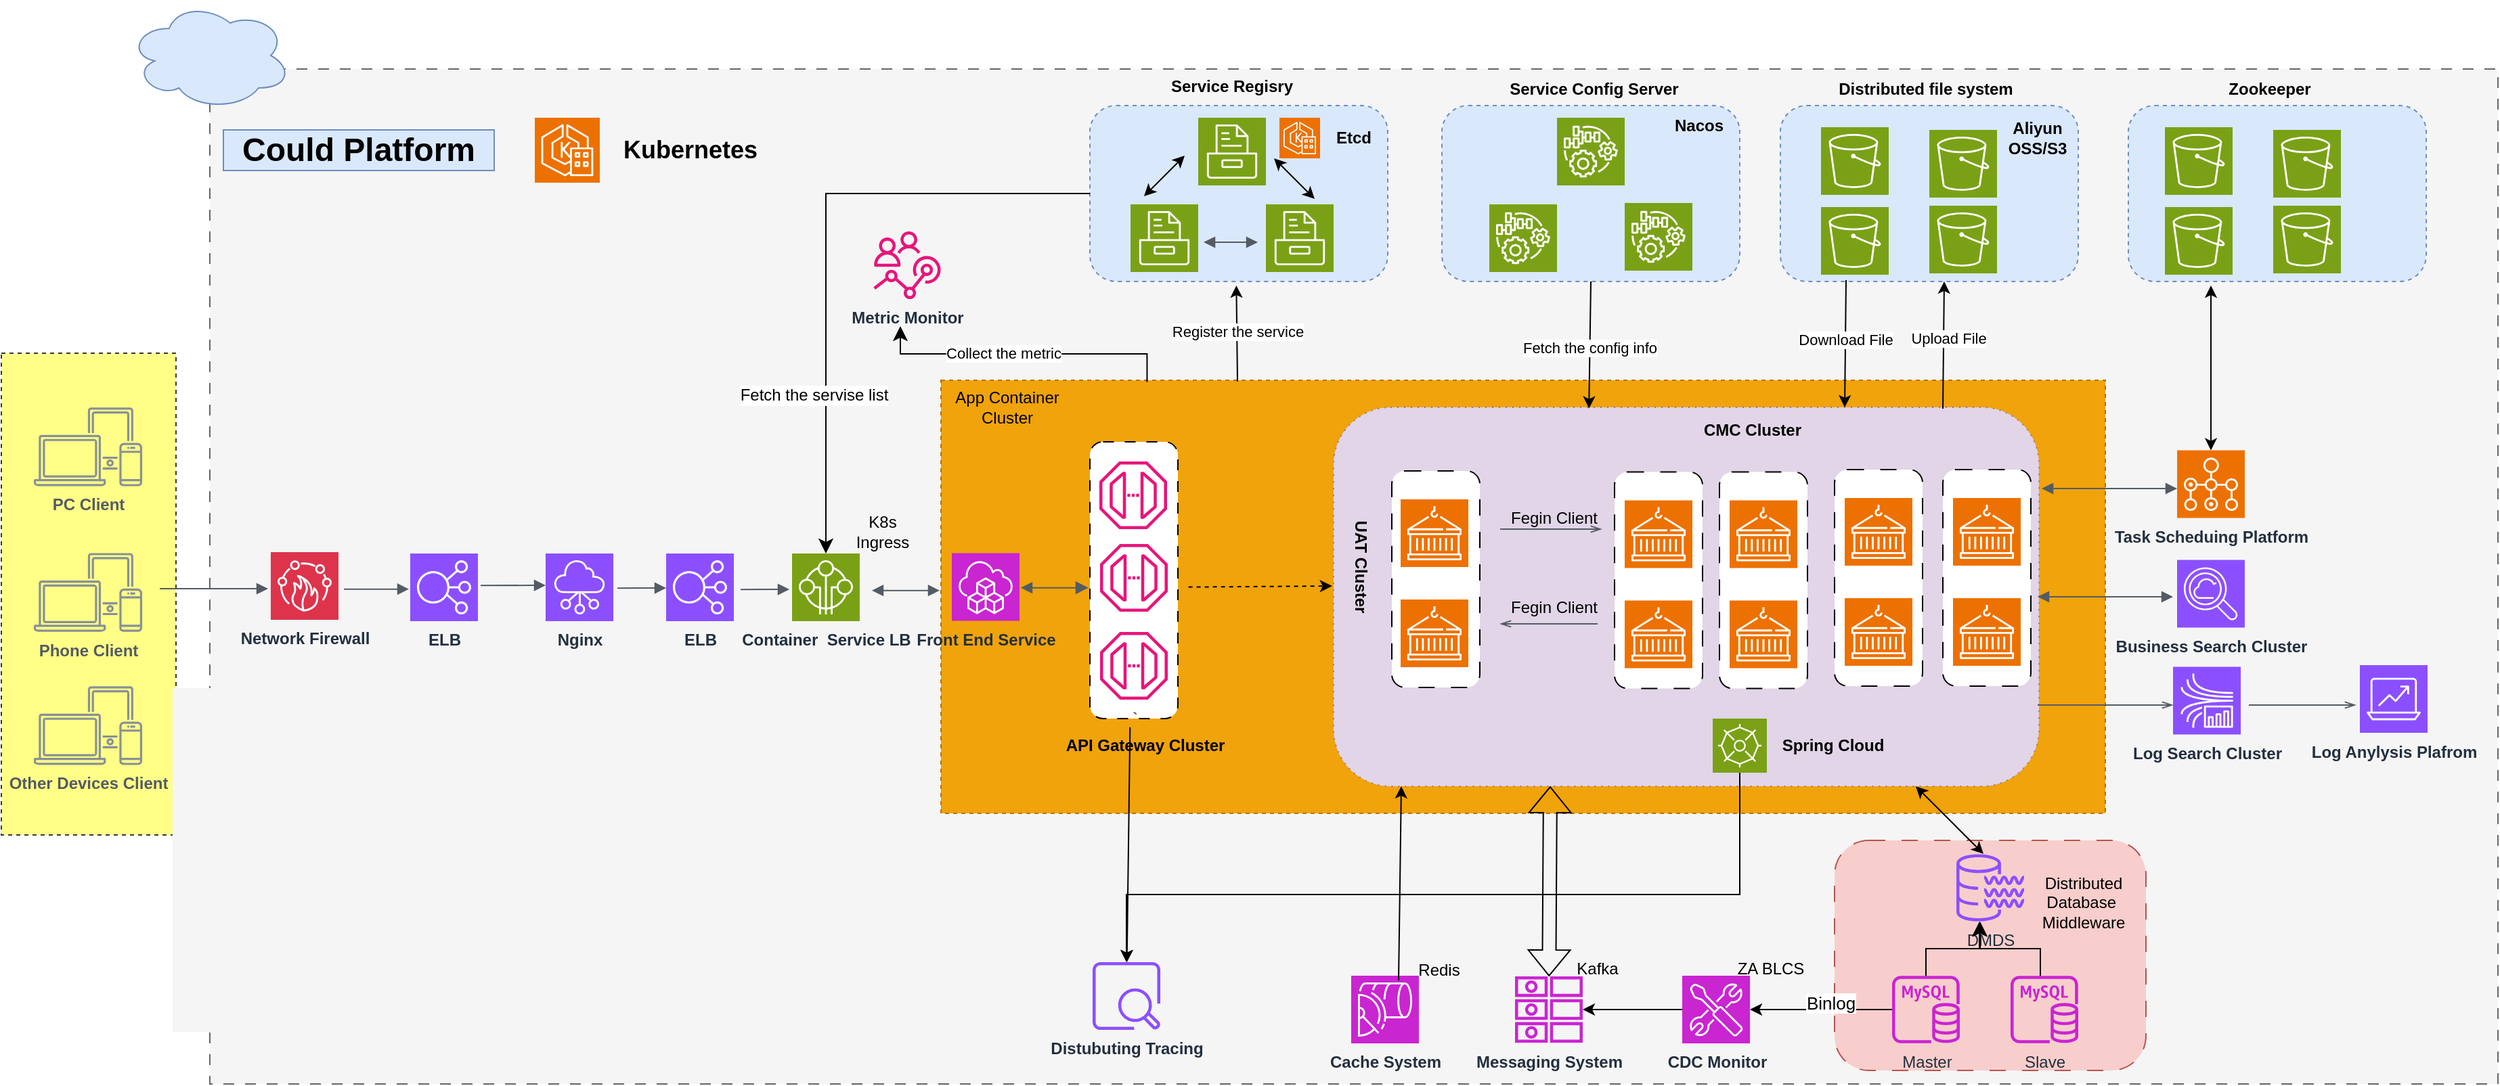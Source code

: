 <mxfile version="24.0.1" type="device">
  <diagram id="Ht1M8jgEwFfnCIfOTk4-" name="Page-1">
    <mxGraphModel dx="1912" dy="1011" grid="0" gridSize="10" guides="1" tooltips="1" connect="1" arrows="1" fold="1" page="1" pageScale="1" pageWidth="1169" pageHeight="827" math="0" shadow="0">
      <root>
        <mxCell id="0" />
        <mxCell id="1" parent="0" />
        <mxCell id="VlhuwPT00PU0j__g9Q57-155" value="" style="rounded=0;whiteSpace=wrap;html=1;fillColor=#ffff88;strokeColor=#36393d;dashed=1;" parent="1" vertex="1">
          <mxGeometry x="36" y="270" width="129" height="356" as="geometry" />
        </mxCell>
        <mxCell id="VlhuwPT00PU0j__g9Q57-2" value="" style="rounded=0;whiteSpace=wrap;html=1;dashed=1;dashPattern=8 8;fillColor=#f5f5f5;fontColor=#333333;strokeColor=#666666;" parent="1" vertex="1">
          <mxGeometry x="190" y="60" width="1690" height="750" as="geometry" />
        </mxCell>
        <mxCell id="VlhuwPT00PU0j__g9Q57-3" value="" style="ellipse;shape=cloud;whiteSpace=wrap;html=1;fillColor=#dae8fc;strokeColor=#6c8ebf;" parent="1" vertex="1">
          <mxGeometry x="130" y="10" width="120" height="80" as="geometry" />
        </mxCell>
        <mxCell id="VlhuwPT00PU0j__g9Q57-4" value="&lt;font style=&quot;font-size: 24px;&quot;&gt;&lt;b&gt;Could Platform&lt;/b&gt;&lt;/font&gt;" style="text;html=1;align=center;verticalAlign=middle;whiteSpace=wrap;rounded=0;fillColor=#dae8fc;strokeColor=#6c8ebf;" parent="1" vertex="1">
          <mxGeometry x="200" y="105" width="200" height="30" as="geometry" />
        </mxCell>
        <mxCell id="VlhuwPT00PU0j__g9Q57-5" value="" style="sketch=0;points=[[0,0,0],[0.25,0,0],[0.5,0,0],[0.75,0,0],[1,0,0],[0,1,0],[0.25,1,0],[0.5,1,0],[0.75,1,0],[1,1,0],[0,0.25,0],[0,0.5,0],[0,0.75,0],[1,0.25,0],[1,0.5,0],[1,0.75,0]];outlineConnect=0;fontColor=#232F3E;fillColor=#ED7100;strokeColor=#ffffff;dashed=0;verticalLabelPosition=bottom;verticalAlign=top;align=center;html=1;fontSize=12;fontStyle=0;aspect=fixed;shape=mxgraph.aws4.resourceIcon;resIcon=mxgraph.aws4.eks_anywhere;" parent="1" vertex="1">
          <mxGeometry x="430" y="96" width="48" height="48" as="geometry" />
        </mxCell>
        <mxCell id="VlhuwPT00PU0j__g9Q57-6" value="&lt;b&gt;&lt;font style=&quot;font-size: 18px;&quot;&gt;Kubernetes&lt;/font&gt;&lt;/b&gt;" style="text;html=1;align=center;verticalAlign=middle;whiteSpace=wrap;rounded=0;" parent="1" vertex="1">
          <mxGeometry x="490" y="105" width="110" height="30" as="geometry" />
        </mxCell>
        <mxCell id="VlhuwPT00PU0j__g9Q57-7" value="&lt;b&gt;Phone Client&lt;/b&gt;" style="sketch=0;outlineConnect=0;gradientColor=none;fontColor=#545B64;strokeColor=none;fillColor=#879196;dashed=0;verticalLabelPosition=bottom;verticalAlign=top;align=center;html=1;fontSize=12;fontStyle=0;aspect=fixed;shape=mxgraph.aws4.illustration_devices;pointerEvents=1" parent="1" vertex="1">
          <mxGeometry x="60" y="417.6" width="80" height="58.4" as="geometry" />
        </mxCell>
        <mxCell id="VlhuwPT00PU0j__g9Q57-9" value="" style="edgeStyle=orthogonalEdgeStyle;html=1;endArrow=block;elbow=vertical;startArrow=none;endFill=1;strokeColor=#545B64;rounded=0;" parent="1" edge="1">
          <mxGeometry width="100" relative="1" as="geometry">
            <mxPoint x="153" y="444" as="sourcePoint" />
            <mxPoint x="233" y="444" as="targetPoint" />
            <Array as="points">
              <mxPoint x="173" y="444" />
              <mxPoint x="173" y="444" />
            </Array>
          </mxGeometry>
        </mxCell>
        <mxCell id="VlhuwPT00PU0j__g9Q57-10" value="&lt;b&gt;Network Firewall&lt;/b&gt;" style="sketch=0;points=[[0,0,0],[0.25,0,0],[0.5,0,0],[0.75,0,0],[1,0,0],[0,1,0],[0.25,1,0],[0.5,1,0],[0.75,1,0],[1,1,0],[0,0.25,0],[0,0.5,0],[0,0.75,0],[1,0.25,0],[1,0.5,0],[1,0.75,0]];outlineConnect=0;fontColor=#232F3E;fillColor=#DD344C;strokeColor=#ffffff;dashed=0;verticalLabelPosition=bottom;verticalAlign=top;align=center;html=1;fontSize=12;fontStyle=0;aspect=fixed;shape=mxgraph.aws4.resourceIcon;resIcon=mxgraph.aws4.firewall_manager;" parent="1" vertex="1">
          <mxGeometry x="235" y="417" width="50" height="50" as="geometry" />
        </mxCell>
        <mxCell id="VlhuwPT00PU0j__g9Q57-12" value="&lt;b&gt;Nginx&lt;/b&gt;" style="sketch=0;points=[[0,0,0],[0.25,0,0],[0.5,0,0],[0.75,0,0],[1,0,0],[0,1,0],[0.25,1,0],[0.5,1,0],[0.75,1,0],[1,1,0],[0,0.25,0],[0,0.5,0],[0,0.75,0],[1,0.25,0],[1,0.5,0],[1,0.75,0]];outlineConnect=0;fontColor=#232F3E;fillColor=#8C4FFF;strokeColor=#ffffff;dashed=0;verticalLabelPosition=bottom;verticalAlign=top;align=center;html=1;fontSize=12;fontStyle=0;aspect=fixed;shape=mxgraph.aws4.resourceIcon;resIcon=mxgraph.aws4.networking_and_content_delivery;" parent="1" vertex="1">
          <mxGeometry x="438" y="418" width="50" height="50" as="geometry" />
        </mxCell>
        <mxCell id="VlhuwPT00PU0j__g9Q57-15" value="&lt;b&gt;ELB&lt;/b&gt;" style="sketch=0;points=[[0,0,0],[0.25,0,0],[0.5,0,0],[0.75,0,0],[1,0,0],[0,1,0],[0.25,1,0],[0.5,1,0],[0.75,1,0],[1,1,0],[0,0.25,0],[0,0.5,0],[0,0.75,0],[1,0.25,0],[1,0.5,0],[1,0.75,0]];outlineConnect=0;fontColor=#232F3E;fillColor=#8C4FFF;strokeColor=#ffffff;dashed=0;verticalLabelPosition=bottom;verticalAlign=top;align=center;html=1;fontSize=12;fontStyle=0;aspect=fixed;shape=mxgraph.aws4.resourceIcon;resIcon=mxgraph.aws4.elastic_load_balancing;" parent="1" vertex="1">
          <mxGeometry x="338" y="418" width="50" height="50" as="geometry" />
        </mxCell>
        <mxCell id="VlhuwPT00PU0j__g9Q57-16" value="&lt;b&gt;ELB&lt;/b&gt;" style="sketch=0;points=[[0,0,0],[0.25,0,0],[0.5,0,0],[0.75,0,0],[1,0,0],[0,1,0],[0.25,1,0],[0.5,1,0],[0.75,1,0],[1,1,0],[0,0.25,0],[0,0.5,0],[0,0.75,0],[1,0.25,0],[1,0.5,0],[1,0.75,0]];outlineConnect=0;fontColor=#232F3E;fillColor=#8C4FFF;strokeColor=#ffffff;dashed=0;verticalLabelPosition=bottom;verticalAlign=top;align=center;html=1;fontSize=12;fontStyle=0;aspect=fixed;shape=mxgraph.aws4.resourceIcon;resIcon=mxgraph.aws4.elastic_load_balancing;" parent="1" vertex="1">
          <mxGeometry x="527" y="418" width="50" height="50" as="geometry" />
        </mxCell>
        <mxCell id="VlhuwPT00PU0j__g9Q57-17" value="&lt;b&gt;Container&amp;nbsp; Service LB&lt;/b&gt;" style="sketch=0;points=[[0,0,0],[0.25,0,0],[0.5,0,0],[0.75,0,0],[1,0,0],[0,1,0],[0.25,1,0],[0.5,1,0],[0.75,1,0],[1,1,0],[0,0.25,0],[0,0.5,0],[0,0.75,0],[1,0.25,0],[1,0.5,0],[1,0.75,0]];outlineConnect=0;fontColor=#232F3E;fillColor=#7AA116;strokeColor=#ffffff;dashed=0;verticalLabelPosition=bottom;verticalAlign=top;align=center;html=1;fontSize=12;fontStyle=0;aspect=fixed;shape=mxgraph.aws4.resourceIcon;resIcon=mxgraph.aws4.internet_of_things;" parent="1" vertex="1">
          <mxGeometry x="620" y="418" width="50" height="50" as="geometry" />
        </mxCell>
        <mxCell id="VlhuwPT00PU0j__g9Q57-18" value="" style="rounded=0;whiteSpace=wrap;html=1;dashed=1;fillColor=#f0a30a;fontColor=#000000;strokeColor=#BD7000;" parent="1" vertex="1">
          <mxGeometry x="730" y="290" width="860" height="320" as="geometry" />
        </mxCell>
        <mxCell id="VlhuwPT00PU0j__g9Q57-22" value="" style="rounded=1;whiteSpace=wrap;html=1;dashed=1;fillColor=#dae8fc;strokeColor=#6c8ebf;" parent="1" vertex="1">
          <mxGeometry x="840" y="87" width="220" height="130" as="geometry" />
        </mxCell>
        <mxCell id="VlhuwPT00PU0j__g9Q57-19" value="" style="sketch=0;points=[[0,0,0],[0.25,0,0],[0.5,0,0],[0.75,0,0],[1,0,0],[0,1,0],[0.25,1,0],[0.5,1,0],[0.75,1,0],[1,1,0],[0,0.25,0],[0,0.5,0],[0,0.75,0],[1,0.25,0],[1,0.5,0],[1,0.75,0]];outlineConnect=0;fontColor=#232F3E;fillColor=#7AA116;strokeColor=#ffffff;dashed=0;verticalLabelPosition=bottom;verticalAlign=top;align=center;html=1;fontSize=12;fontStyle=0;aspect=fixed;shape=mxgraph.aws4.resourceIcon;resIcon=mxgraph.aws4.storage;" parent="1" vertex="1">
          <mxGeometry x="920" y="96" width="50" height="50" as="geometry" />
        </mxCell>
        <mxCell id="VlhuwPT00PU0j__g9Q57-20" value="" style="sketch=0;points=[[0,0,0],[0.25,0,0],[0.5,0,0],[0.75,0,0],[1,0,0],[0,1,0],[0.25,1,0],[0.5,1,0],[0.75,1,0],[1,1,0],[0,0.25,0],[0,0.5,0],[0,0.75,0],[1,0.25,0],[1,0.5,0],[1,0.75,0]];outlineConnect=0;fontColor=#232F3E;fillColor=#7AA116;strokeColor=#ffffff;dashed=0;verticalLabelPosition=bottom;verticalAlign=top;align=center;html=1;fontSize=12;fontStyle=0;aspect=fixed;shape=mxgraph.aws4.resourceIcon;resIcon=mxgraph.aws4.storage;" parent="1" vertex="1">
          <mxGeometry x="870" y="160" width="50" height="50" as="geometry" />
        </mxCell>
        <mxCell id="VlhuwPT00PU0j__g9Q57-21" value="" style="sketch=0;points=[[0,0,0],[0.25,0,0],[0.5,0,0],[0.75,0,0],[1,0,0],[0,1,0],[0.25,1,0],[0.5,1,0],[0.75,1,0],[1,1,0],[0,0.25,0],[0,0.5,0],[0,0.75,0],[1,0.25,0],[1,0.5,0],[1,0.75,0]];outlineConnect=0;fontColor=#232F3E;fillColor=#7AA116;strokeColor=#ffffff;dashed=0;verticalLabelPosition=bottom;verticalAlign=top;align=center;html=1;fontSize=12;fontStyle=0;aspect=fixed;shape=mxgraph.aws4.resourceIcon;resIcon=mxgraph.aws4.storage;" parent="1" vertex="1">
          <mxGeometry x="970" y="160" width="50" height="50" as="geometry" />
        </mxCell>
        <mxCell id="VlhuwPT00PU0j__g9Q57-23" value="&lt;b&gt;Service Regisry&lt;/b&gt;" style="text;html=1;align=center;verticalAlign=middle;whiteSpace=wrap;rounded=0;" parent="1" vertex="1">
          <mxGeometry x="890" y="58" width="110" height="30" as="geometry" />
        </mxCell>
        <mxCell id="VlhuwPT00PU0j__g9Q57-25" value="" style="rounded=1;whiteSpace=wrap;html=1;dashed=1;fillColor=#dae8fc;strokeColor=#6c8ebf;" parent="1" vertex="1">
          <mxGeometry x="1100" y="87" width="220" height="130" as="geometry" />
        </mxCell>
        <mxCell id="VlhuwPT00PU0j__g9Q57-24" value="" style="sketch=0;points=[[0,0,0],[0.25,0,0],[0.5,0,0],[0.75,0,0],[1,0,0],[0,1,0],[0.25,1,0],[0.5,1,0],[0.75,1,0],[1,1,0],[0,0.25,0],[0,0.5,0],[0,0.75,0],[1,0.25,0],[1,0.5,0],[1,0.75,0]];outlineConnect=0;fontColor=#232F3E;fillColor=#7AA116;strokeColor=#ffffff;dashed=0;verticalLabelPosition=bottom;verticalAlign=top;align=center;html=1;fontSize=12;fontStyle=0;aspect=fixed;shape=mxgraph.aws4.resourceIcon;resIcon=mxgraph.aws4.iot_things_graph;" parent="1" vertex="1">
          <mxGeometry x="1185" y="96" width="50" height="50" as="geometry" />
        </mxCell>
        <mxCell id="VlhuwPT00PU0j__g9Q57-27" value="" style="sketch=0;points=[[0,0,0],[0.25,0,0],[0.5,0,0],[0.75,0,0],[1,0,0],[0,1,0],[0.25,1,0],[0.5,1,0],[0.75,1,0],[1,1,0],[0,0.25,0],[0,0.5,0],[0,0.75,0],[1,0.25,0],[1,0.5,0],[1,0.75,0]];outlineConnect=0;fontColor=#232F3E;fillColor=#7AA116;strokeColor=#ffffff;dashed=0;verticalLabelPosition=bottom;verticalAlign=top;align=center;html=1;fontSize=12;fontStyle=0;aspect=fixed;shape=mxgraph.aws4.resourceIcon;resIcon=mxgraph.aws4.iot_things_graph;" parent="1" vertex="1">
          <mxGeometry x="1135" y="160" width="50" height="50" as="geometry" />
        </mxCell>
        <mxCell id="VlhuwPT00PU0j__g9Q57-28" value="" style="sketch=0;points=[[0,0,0],[0.25,0,0],[0.5,0,0],[0.75,0,0],[1,0,0],[0,1,0],[0.25,1,0],[0.5,1,0],[0.75,1,0],[1,1,0],[0,0.25,0],[0,0.5,0],[0,0.75,0],[1,0.25,0],[1,0.5,0],[1,0.75,0]];outlineConnect=0;fontColor=#232F3E;fillColor=#7AA116;strokeColor=#ffffff;dashed=0;verticalLabelPosition=bottom;verticalAlign=top;align=center;html=1;fontSize=12;fontStyle=0;aspect=fixed;shape=mxgraph.aws4.resourceIcon;resIcon=mxgraph.aws4.iot_things_graph;" parent="1" vertex="1">
          <mxGeometry x="1235" y="159" width="50" height="50" as="geometry" />
        </mxCell>
        <mxCell id="VlhuwPT00PU0j__g9Q57-29" value="&lt;b&gt;Service Config Server&lt;/b&gt;" style="text;html=1;align=center;verticalAlign=middle;whiteSpace=wrap;rounded=0;" parent="1" vertex="1">
          <mxGeometry x="1125" y="60" width="175" height="30" as="geometry" />
        </mxCell>
        <mxCell id="VlhuwPT00PU0j__g9Q57-30" value="" style="rounded=1;whiteSpace=wrap;html=1;dashed=1;fillColor=#dae8fc;strokeColor=#6c8ebf;" parent="1" vertex="1">
          <mxGeometry x="1350" y="87" width="220" height="130" as="geometry" />
        </mxCell>
        <mxCell id="VlhuwPT00PU0j__g9Q57-31" value="&lt;b&gt;Distributed file system&lt;/b&gt;" style="text;html=1;align=center;verticalAlign=middle;whiteSpace=wrap;rounded=0;" parent="1" vertex="1">
          <mxGeometry x="1370" y="60" width="175" height="30" as="geometry" />
        </mxCell>
        <mxCell id="VlhuwPT00PU0j__g9Q57-32" value="&lt;b&gt;Etcd&lt;/b&gt;" style="text;html=1;align=center;verticalAlign=middle;whiteSpace=wrap;rounded=0;" parent="1" vertex="1">
          <mxGeometry x="1005" y="96" width="60" height="30" as="geometry" />
        </mxCell>
        <mxCell id="VlhuwPT00PU0j__g9Q57-33" value="" style="sketch=0;points=[[0,0,0],[0.25,0,0],[0.5,0,0],[0.75,0,0],[1,0,0],[0,1,0],[0.25,1,0],[0.5,1,0],[0.75,1,0],[1,1,0],[0,0.25,0],[0,0.5,0],[0,0.75,0],[1,0.25,0],[1,0.5,0],[1,0.75,0]];outlineConnect=0;fontColor=#232F3E;fillColor=#ED7100;strokeColor=#ffffff;dashed=0;verticalLabelPosition=bottom;verticalAlign=top;align=center;html=1;fontSize=12;fontStyle=0;aspect=fixed;shape=mxgraph.aws4.resourceIcon;resIcon=mxgraph.aws4.eks_anywhere;" parent="1" vertex="1">
          <mxGeometry x="980" y="96" width="30" height="30" as="geometry" />
        </mxCell>
        <mxCell id="VlhuwPT00PU0j__g9Q57-34" value="&lt;b&gt;Nacos&lt;/b&gt;" style="text;html=1;align=center;verticalAlign=middle;whiteSpace=wrap;rounded=0;" parent="1" vertex="1">
          <mxGeometry x="1260" y="87" width="60" height="30" as="geometry" />
        </mxCell>
        <mxCell id="VlhuwPT00PU0j__g9Q57-35" value="" style="sketch=0;points=[[0,0,0],[0.25,0,0],[0.5,0,0],[0.75,0,0],[1,0,0],[0,1,0],[0.25,1,0],[0.5,1,0],[0.75,1,0],[1,1,0],[0,0.25,0],[0,0.5,0],[0,0.75,0],[1,0.25,0],[1,0.5,0],[1,0.75,0]];outlineConnect=0;fontColor=#232F3E;fillColor=#7AA116;strokeColor=#ffffff;dashed=0;verticalLabelPosition=bottom;verticalAlign=top;align=center;html=1;fontSize=12;fontStyle=0;aspect=fixed;shape=mxgraph.aws4.resourceIcon;resIcon=mxgraph.aws4.s3;" parent="1" vertex="1">
          <mxGeometry x="1380" y="103" width="50" height="50" as="geometry" />
        </mxCell>
        <mxCell id="VlhuwPT00PU0j__g9Q57-36" value="" style="sketch=0;points=[[0,0,0],[0.25,0,0],[0.5,0,0],[0.75,0,0],[1,0,0],[0,1,0],[0.25,1,0],[0.5,1,0],[0.75,1,0],[1,1,0],[0,0.25,0],[0,0.5,0],[0,0.75,0],[1,0.25,0],[1,0.5,0],[1,0.75,0]];outlineConnect=0;fontColor=#232F3E;fillColor=#7AA116;strokeColor=#ffffff;dashed=0;verticalLabelPosition=bottom;verticalAlign=top;align=center;html=1;fontSize=12;fontStyle=0;aspect=fixed;shape=mxgraph.aws4.resourceIcon;resIcon=mxgraph.aws4.s3;" parent="1" vertex="1">
          <mxGeometry x="1460" y="105" width="50" height="50" as="geometry" />
        </mxCell>
        <mxCell id="VlhuwPT00PU0j__g9Q57-37" value="" style="sketch=0;points=[[0,0,0],[0.25,0,0],[0.5,0,0],[0.75,0,0],[1,0,0],[0,1,0],[0.25,1,0],[0.5,1,0],[0.75,1,0],[1,1,0],[0,0.25,0],[0,0.5,0],[0,0.75,0],[1,0.25,0],[1,0.5,0],[1,0.75,0]];outlineConnect=0;fontColor=#232F3E;fillColor=#7AA116;strokeColor=#ffffff;dashed=0;verticalLabelPosition=bottom;verticalAlign=top;align=center;html=1;fontSize=12;fontStyle=0;aspect=fixed;shape=mxgraph.aws4.resourceIcon;resIcon=mxgraph.aws4.s3;" parent="1" vertex="1">
          <mxGeometry x="1380" y="162" width="50" height="50" as="geometry" />
        </mxCell>
        <mxCell id="VlhuwPT00PU0j__g9Q57-38" value="" style="sketch=0;points=[[0,0,0],[0.25,0,0],[0.5,0,0],[0.75,0,0],[1,0,0],[0,1,0],[0.25,1,0],[0.5,1,0],[0.75,1,0],[1,1,0],[0,0.25,0],[0,0.5,0],[0,0.75,0],[1,0.25,0],[1,0.5,0],[1,0.75,0]];outlineConnect=0;fontColor=#232F3E;fillColor=#7AA116;strokeColor=#ffffff;dashed=0;verticalLabelPosition=bottom;verticalAlign=top;align=center;html=1;fontSize=12;fontStyle=0;aspect=fixed;shape=mxgraph.aws4.resourceIcon;resIcon=mxgraph.aws4.s3;" parent="1" vertex="1">
          <mxGeometry x="1460" y="161" width="50" height="50" as="geometry" />
        </mxCell>
        <mxCell id="VlhuwPT00PU0j__g9Q57-39" value="Aliyun OSS/S3" style="text;html=1;align=center;verticalAlign=middle;whiteSpace=wrap;rounded=0;fontStyle=1" parent="1" vertex="1">
          <mxGeometry x="1510" y="96" width="60" height="30" as="geometry" />
        </mxCell>
        <mxCell id="VlhuwPT00PU0j__g9Q57-40" value="&lt;b&gt;Metric Monitor&lt;/b&gt;" style="sketch=0;outlineConnect=0;fontColor=#232F3E;gradientColor=none;fillColor=#E7157B;strokeColor=none;dashed=0;verticalLabelPosition=bottom;verticalAlign=top;align=center;html=1;fontSize=12;fontStyle=0;aspect=fixed;pointerEvents=1;shape=mxgraph.aws4.cloudwatch_cross_account_observability;" parent="1" vertex="1">
          <mxGeometry x="680" y="180" width="50" height="50" as="geometry" />
        </mxCell>
        <mxCell id="VlhuwPT00PU0j__g9Q57-41" value="" style="endArrow=classic;startArrow=classic;html=1;rounded=0;" parent="1" edge="1">
          <mxGeometry width="50" height="50" relative="1" as="geometry">
            <mxPoint x="880" y="154" as="sourcePoint" />
            <mxPoint x="910" y="124" as="targetPoint" />
          </mxGeometry>
        </mxCell>
        <mxCell id="VlhuwPT00PU0j__g9Q57-42" value="" style="endArrow=classic;startArrow=classic;html=1;rounded=0;" parent="1" edge="1">
          <mxGeometry width="50" height="50" relative="1" as="geometry">
            <mxPoint x="1006.0" y="156" as="sourcePoint" />
            <mxPoint x="976.0" y="126" as="targetPoint" />
          </mxGeometry>
        </mxCell>
        <mxCell id="VlhuwPT00PU0j__g9Q57-44" value="" style="edgeStyle=orthogonalEdgeStyle;html=1;endArrow=block;elbow=vertical;startArrow=block;startFill=1;endFill=1;strokeColor=#545B64;rounded=0;" parent="1" edge="1">
          <mxGeometry width="100" relative="1" as="geometry">
            <mxPoint x="924" y="188" as="sourcePoint" />
            <mxPoint x="964" y="188" as="targetPoint" />
          </mxGeometry>
        </mxCell>
        <mxCell id="VlhuwPT00PU0j__g9Q57-48" value="" style="edgeStyle=segmentEdgeStyle;endArrow=classic;html=1;curved=0;rounded=0;endSize=8;startSize=8;exitX=0;exitY=0.5;exitDx=0;exitDy=0;" parent="1" source="VlhuwPT00PU0j__g9Q57-22" target="VlhuwPT00PU0j__g9Q57-17" edge="1">
          <mxGeometry width="50" height="50" relative="1" as="geometry">
            <mxPoint x="790" y="310" as="sourcePoint" />
            <mxPoint x="840" y="260" as="targetPoint" />
          </mxGeometry>
        </mxCell>
        <mxCell id="VlhuwPT00PU0j__g9Q57-49" value="&lt;font style=&quot;font-size: 12px;&quot;&gt;Fetch the servise list&lt;/font&gt;" style="edgeLabel;html=1;align=center;verticalAlign=middle;resizable=0;points=[];" parent="VlhuwPT00PU0j__g9Q57-48" vertex="1" connectable="0">
          <mxGeometry x="-0.101" y="-1" relative="1" as="geometry">
            <mxPoint x="-8" y="137" as="offset" />
          </mxGeometry>
        </mxCell>
        <mxCell id="VlhuwPT00PU0j__g9Q57-50" value="App Container Cluster" style="text;html=1;align=center;verticalAlign=middle;whiteSpace=wrap;rounded=0;" parent="1" vertex="1">
          <mxGeometry x="729" y="295" width="100" height="30" as="geometry" />
        </mxCell>
        <mxCell id="VlhuwPT00PU0j__g9Q57-51" value="&lt;b&gt;Front End Service&lt;/b&gt;" style="sketch=0;points=[[0,0,0],[0.25,0,0],[0.5,0,0],[0.75,0,0],[1,0,0],[0,1,0],[0.25,1,0],[0.5,1,0],[0.75,1,0],[1,1,0],[0,0.25,0],[0,0.5,0],[0,0.75,0],[1,0.25,0],[1,0.5,0],[1,0.75,0]];outlineConnect=0;fontColor=#232F3E;fillColor=#C925D1;strokeColor=#ffffff;dashed=0;verticalLabelPosition=bottom;verticalAlign=top;align=center;html=1;fontSize=12;fontStyle=0;aspect=fixed;shape=mxgraph.aws4.resourceIcon;resIcon=mxgraph.aws4.cloud_development_kit;" parent="1" vertex="1">
          <mxGeometry x="738" y="417.8" width="50" height="50" as="geometry" />
        </mxCell>
        <mxCell id="VlhuwPT00PU0j__g9Q57-55" value="" style="rounded=1;whiteSpace=wrap;html=1;dashed=1;dashPattern=8 8;" parent="1" vertex="1">
          <mxGeometry x="840" y="335.5" width="65" height="204.5" as="geometry" />
        </mxCell>
        <mxCell id="VlhuwPT00PU0j__g9Q57-56" value="" style="sketch=0;outlineConnect=0;fontColor=#232F3E;gradientColor=none;fillColor=#E7157B;strokeColor=none;dashed=0;verticalLabelPosition=bottom;verticalAlign=top;align=center;html=1;fontSize=12;fontStyle=0;aspect=fixed;pointerEvents=1;shape=mxgraph.aws4.endpoint;" parent="1" vertex="1">
          <mxGeometry x="847" y="350" width="50" height="50" as="geometry" />
        </mxCell>
        <mxCell id="VlhuwPT00PU0j__g9Q57-57" value="" style="sketch=0;outlineConnect=0;fontColor=#232F3E;gradientColor=none;fillColor=#E7157B;strokeColor=none;dashed=0;verticalLabelPosition=bottom;verticalAlign=top;align=center;html=1;fontSize=12;fontStyle=0;aspect=fixed;pointerEvents=1;shape=mxgraph.aws4.endpoint;" parent="1" vertex="1">
          <mxGeometry x="847.5" y="411" width="50" height="50" as="geometry" />
        </mxCell>
        <mxCell id="VlhuwPT00PU0j__g9Q57-58" value="`" style="sketch=0;outlineConnect=0;fontColor=#232F3E;gradientColor=none;fillColor=#E7157B;strokeColor=none;dashed=0;verticalLabelPosition=bottom;verticalAlign=top;align=center;html=1;fontSize=12;fontStyle=0;aspect=fixed;pointerEvents=1;shape=mxgraph.aws4.endpoint;" parent="1" vertex="1">
          <mxGeometry x="847.5" y="476" width="50" height="50" as="geometry" />
        </mxCell>
        <mxCell id="VlhuwPT00PU0j__g9Q57-59" value="API Gateway Cluster" style="text;html=1;align=center;verticalAlign=middle;whiteSpace=wrap;rounded=0;fontStyle=1" parent="1" vertex="1">
          <mxGeometry x="811" y="545" width="140" height="30" as="geometry" />
        </mxCell>
        <mxCell id="VlhuwPT00PU0j__g9Q57-60" value="" style="rounded=1;whiteSpace=wrap;html=1;dashed=1;dashPattern=1 4;fillColor=#e1d5e7;strokeColor=#9673a6;" parent="1" vertex="1">
          <mxGeometry x="1020" y="310" width="521" height="280" as="geometry" />
        </mxCell>
        <mxCell id="VlhuwPT00PU0j__g9Q57-61" value="UAT Cluster" style="text;html=1;align=center;verticalAlign=middle;whiteSpace=wrap;rounded=0;rotation=90;fontStyle=1" parent="1" vertex="1">
          <mxGeometry x="970" y="413" width="140" height="30" as="geometry" />
        </mxCell>
        <mxCell id="VlhuwPT00PU0j__g9Q57-62" value="" style="rounded=1;whiteSpace=wrap;html=1;dashed=1;dashPattern=12 12;" parent="1" vertex="1">
          <mxGeometry x="1063" y="357" width="65" height="160" as="geometry" />
        </mxCell>
        <mxCell id="VlhuwPT00PU0j__g9Q57-63" value="" style="sketch=0;points=[[0,0,0],[0.25,0,0],[0.5,0,0],[0.75,0,0],[1,0,0],[0,1,0],[0.25,1,0],[0.5,1,0],[0.75,1,0],[1,1,0],[0,0.25,0],[0,0.5,0],[0,0.75,0],[1,0.25,0],[1,0.5,0],[1,0.75,0]];outlineConnect=0;fontColor=#232F3E;fillColor=#ED7100;strokeColor=#ffffff;dashed=0;verticalLabelPosition=bottom;verticalAlign=top;align=center;html=1;fontSize=12;fontStyle=0;aspect=fixed;shape=mxgraph.aws4.resourceIcon;resIcon=mxgraph.aws4.containers;" parent="1" vertex="1">
          <mxGeometry x="1069.5" y="378" width="50" height="50" as="geometry" />
        </mxCell>
        <mxCell id="VlhuwPT00PU0j__g9Q57-64" value="" style="sketch=0;points=[[0,0,0],[0.25,0,0],[0.5,0,0],[0.75,0,0],[1,0,0],[0,1,0],[0.25,1,0],[0.5,1,0],[0.75,1,0],[1,1,0],[0,0.25,0],[0,0.5,0],[0,0.75,0],[1,0.25,0],[1,0.5,0],[1,0.75,0]];outlineConnect=0;fontColor=#232F3E;fillColor=#ED7100;strokeColor=#ffffff;dashed=0;verticalLabelPosition=bottom;verticalAlign=top;align=center;html=1;fontSize=12;fontStyle=0;aspect=fixed;shape=mxgraph.aws4.resourceIcon;resIcon=mxgraph.aws4.containers;" parent="1" vertex="1">
          <mxGeometry x="1069.5" y="452" width="50" height="50" as="geometry" />
        </mxCell>
        <mxCell id="VlhuwPT00PU0j__g9Q57-68" value="" style="rounded=1;whiteSpace=wrap;html=1;dashed=1;dashPattern=12 12;" parent="1" vertex="1">
          <mxGeometry x="1227.5" y="357.75" width="65" height="160" as="geometry" />
        </mxCell>
        <mxCell id="VlhuwPT00PU0j__g9Q57-69" value="" style="sketch=0;points=[[0,0,0],[0.25,0,0],[0.5,0,0],[0.75,0,0],[1,0,0],[0,1,0],[0.25,1,0],[0.5,1,0],[0.75,1,0],[1,1,0],[0,0.25,0],[0,0.5,0],[0,0.75,0],[1,0.25,0],[1,0.5,0],[1,0.75,0]];outlineConnect=0;fontColor=#232F3E;fillColor=#ED7100;strokeColor=#ffffff;dashed=0;verticalLabelPosition=bottom;verticalAlign=top;align=center;html=1;fontSize=12;fontStyle=0;aspect=fixed;shape=mxgraph.aws4.resourceIcon;resIcon=mxgraph.aws4.containers;" parent="1" vertex="1">
          <mxGeometry x="1235" y="378.75" width="50" height="50" as="geometry" />
        </mxCell>
        <mxCell id="VlhuwPT00PU0j__g9Q57-70" value="" style="sketch=0;points=[[0,0,0],[0.25,0,0],[0.5,0,0],[0.75,0,0],[1,0,0],[0,1,0],[0.25,1,0],[0.5,1,0],[0.75,1,0],[1,1,0],[0,0.25,0],[0,0.5,0],[0,0.75,0],[1,0.25,0],[1,0.5,0],[1,0.75,0]];outlineConnect=0;fontColor=#232F3E;fillColor=#ED7100;strokeColor=#ffffff;dashed=0;verticalLabelPosition=bottom;verticalAlign=top;align=center;html=1;fontSize=12;fontStyle=0;aspect=fixed;shape=mxgraph.aws4.resourceIcon;resIcon=mxgraph.aws4.containers;" parent="1" vertex="1">
          <mxGeometry x="1235" y="452.75" width="50" height="50" as="geometry" />
        </mxCell>
        <mxCell id="VlhuwPT00PU0j__g9Q57-73" value="CMC Cluster" style="text;html=1;align=center;verticalAlign=middle;whiteSpace=wrap;rounded=0;fontStyle=1" parent="1" vertex="1">
          <mxGeometry x="1277.5" y="311.8" width="102.5" height="30" as="geometry" />
        </mxCell>
        <mxCell id="VlhuwPT00PU0j__g9Q57-74" value="&lt;b&gt;Task Scheduing Platform&lt;/b&gt;" style="sketch=0;points=[[0,0,0],[0.25,0,0],[0.5,0,0],[0.75,0,0],[1,0,0],[0,1,0],[0.25,1,0],[0.5,1,0],[0.75,1,0],[1,1,0],[0,0.25,0],[0,0.5,0],[0,0.75,0],[1,0.25,0],[1,0.5,0],[1,0.75,0]];outlineConnect=0;fontColor=#232F3E;fillColor=#ED7100;strokeColor=#ffffff;dashed=0;verticalLabelPosition=bottom;verticalAlign=top;align=center;html=1;fontSize=12;fontStyle=0;aspect=fixed;shape=mxgraph.aws4.resourceIcon;resIcon=mxgraph.aws4.batch;" parent="1" vertex="1">
          <mxGeometry x="1643" y="341.8" width="50" height="50" as="geometry" />
        </mxCell>
        <mxCell id="VlhuwPT00PU0j__g9Q57-75" value="&lt;b&gt;Log Search Cluster&lt;/b&gt;" style="sketch=0;points=[[0,0,0],[0.25,0,0],[0.5,0,0],[0.75,0,0],[1,0,0],[0,1,0],[0.25,1,0],[0.5,1,0],[0.75,1,0],[1,1,0],[0,0.25,0],[0,0.5,0],[0,0.75,0],[1,0.25,0],[1,0.5,0],[1,0.75,0]];outlineConnect=0;fontColor=#232F3E;fillColor=#8C4FFF;strokeColor=#ffffff;dashed=0;verticalLabelPosition=bottom;verticalAlign=top;align=center;html=1;fontSize=12;fontStyle=0;aspect=fixed;shape=mxgraph.aws4.resourceIcon;resIcon=mxgraph.aws4.kinesis_data_analytics;" parent="1" vertex="1">
          <mxGeometry x="1640" y="501.8" width="50" height="50" as="geometry" />
        </mxCell>
        <mxCell id="VlhuwPT00PU0j__g9Q57-151" style="edgeStyle=orthogonalEdgeStyle;rounded=0;orthogonalLoop=1;jettySize=auto;html=1;" parent="1" source="VlhuwPT00PU0j__g9Q57-76" target="VlhuwPT00PU0j__g9Q57-126" edge="1">
          <mxGeometry relative="1" as="geometry">
            <Array as="points">
              <mxPoint x="1320" y="670" />
              <mxPoint x="867" y="670" />
            </Array>
          </mxGeometry>
        </mxCell>
        <mxCell id="VlhuwPT00PU0j__g9Q57-76" value="" style="sketch=0;points=[[0,0,0],[0.25,0,0],[0.5,0,0],[0.75,0,0],[1,0,0],[0,1,0],[0.25,1,0],[0.5,1,0],[0.75,1,0],[1,1,0],[0,0.25,0],[0,0.5,0],[0,0.75,0],[1,0.25,0],[1,0.5,0],[1,0.75,0]];outlineConnect=0;fontColor=#232F3E;fillColor=#7AA116;strokeColor=#ffffff;dashed=0;verticalLabelPosition=bottom;verticalAlign=top;align=center;html=1;fontSize=12;fontStyle=0;aspect=fixed;shape=mxgraph.aws4.resourceIcon;resIcon=mxgraph.aws4.reserved_instance_reporting;" parent="1" vertex="1">
          <mxGeometry x="1300" y="540" width="40" height="40" as="geometry" />
        </mxCell>
        <mxCell id="VlhuwPT00PU0j__g9Q57-77" value="&lt;b&gt;Spring Cloud&lt;/b&gt;" style="text;html=1;align=center;verticalAlign=middle;whiteSpace=wrap;rounded=0;" parent="1" vertex="1">
          <mxGeometry x="1338" y="545" width="102" height="30" as="geometry" />
        </mxCell>
        <mxCell id="VlhuwPT00PU0j__g9Q57-78" value="&lt;b&gt;Business Search Cluster&lt;/b&gt;" style="sketch=0;points=[[0,0,0],[0.25,0,0],[0.5,0,0],[0.75,0,0],[1,0,0],[0,1,0],[0.25,1,0],[0.5,1,0],[0.75,1,0],[1,1,0],[0,0.25,0],[0,0.5,0],[0,0.75,0],[1,0.25,0],[1,0.5,0],[1,0.75,0]];outlineConnect=0;fontColor=#232F3E;fillColor=#8C4FFF;strokeColor=#ffffff;dashed=0;verticalLabelPosition=bottom;verticalAlign=top;align=center;html=1;fontSize=12;fontStyle=0;aspect=fixed;shape=mxgraph.aws4.resourceIcon;resIcon=mxgraph.aws4.cloudsearch2;" parent="1" vertex="1">
          <mxGeometry x="1643" y="422.8" width="50" height="50" as="geometry" />
        </mxCell>
        <mxCell id="VlhuwPT00PU0j__g9Q57-79" value="&lt;b&gt;Log Anylysis Plafrom&lt;/b&gt;" style="sketch=0;points=[[0,0,0],[0.25,0,0],[0.5,0,0],[0.75,0,0],[1,0,0],[0,1,0],[0.25,1,0],[0.5,1,0],[0.75,1,0],[1,1,0],[0,0.25,0],[0,0.5,0],[0,0.75,0],[1,0.25,0],[1,0.5,0],[1,0.75,0]];outlineConnect=0;fontColor=#232F3E;fillColor=#8C4FFF;strokeColor=#ffffff;dashed=0;verticalLabelPosition=bottom;verticalAlign=top;align=center;html=1;fontSize=12;fontStyle=0;aspect=fixed;shape=mxgraph.aws4.resourceIcon;resIcon=mxgraph.aws4.analytics;" parent="1" vertex="1">
          <mxGeometry x="1778" y="500.55" width="50" height="50" as="geometry" />
        </mxCell>
        <mxCell id="VlhuwPT00PU0j__g9Q57-80" value="" style="edgeStyle=elbowEdgeStyle;elbow=vertical;endArrow=classic;html=1;curved=0;rounded=0;endSize=8;startSize=8;exitX=0.177;exitY=0.004;exitDx=0;exitDy=0;exitPerimeter=0;" parent="1" source="VlhuwPT00PU0j__g9Q57-18" edge="1">
          <mxGeometry width="50" height="50" relative="1" as="geometry">
            <mxPoint x="650" y="300" as="sourcePoint" />
            <mxPoint x="700" y="250" as="targetPoint" />
          </mxGeometry>
        </mxCell>
        <mxCell id="VlhuwPT00PU0j__g9Q57-81" value="Collect the metric" style="edgeLabel;html=1;align=center;verticalAlign=middle;resizable=0;points=[];" parent="VlhuwPT00PU0j__g9Q57-80" vertex="1" connectable="0">
          <mxGeometry x="0.333" y="-1" relative="1" as="geometry">
            <mxPoint x="22" as="offset" />
          </mxGeometry>
        </mxCell>
        <mxCell id="VlhuwPT00PU0j__g9Q57-83" value="" style="endArrow=classic;html=1;rounded=0;" parent="1" edge="1">
          <mxGeometry width="50" height="50" relative="1" as="geometry">
            <mxPoint x="949" y="291" as="sourcePoint" />
            <mxPoint x="948.16" y="220" as="targetPoint" />
          </mxGeometry>
        </mxCell>
        <mxCell id="VlhuwPT00PU0j__g9Q57-84" value="Register the service" style="edgeLabel;html=1;align=center;verticalAlign=middle;resizable=0;points=[];" parent="VlhuwPT00PU0j__g9Q57-83" vertex="1" connectable="0">
          <mxGeometry x="0.195" relative="1" as="geometry">
            <mxPoint y="5" as="offset" />
          </mxGeometry>
        </mxCell>
        <mxCell id="VlhuwPT00PU0j__g9Q57-85" value="" style="endArrow=classic;html=1;rounded=0;exitX=0.5;exitY=1;exitDx=0;exitDy=0;entryX=0.362;entryY=0.003;entryDx=0;entryDy=0;entryPerimeter=0;" parent="1" source="VlhuwPT00PU0j__g9Q57-25" target="VlhuwPT00PU0j__g9Q57-60" edge="1">
          <mxGeometry width="50" height="50" relative="1" as="geometry">
            <mxPoint x="1170" y="217" as="sourcePoint" />
            <mxPoint x="1170" y="283" as="targetPoint" />
          </mxGeometry>
        </mxCell>
        <mxCell id="VlhuwPT00PU0j__g9Q57-86" value="Fetch the config info" style="edgeLabel;html=1;align=center;verticalAlign=middle;resizable=0;points=[];" parent="VlhuwPT00PU0j__g9Q57-85" vertex="1" connectable="0">
          <mxGeometry x="0.195" relative="1" as="geometry">
            <mxPoint y="-7" as="offset" />
          </mxGeometry>
        </mxCell>
        <mxCell id="VlhuwPT00PU0j__g9Q57-87" value="" style="rounded=1;whiteSpace=wrap;html=1;dashed=1;dashPattern=12 12;" parent="1" vertex="1">
          <mxGeometry x="1305" y="357.75" width="65" height="160" as="geometry" />
        </mxCell>
        <mxCell id="VlhuwPT00PU0j__g9Q57-88" value="" style="sketch=0;points=[[0,0,0],[0.25,0,0],[0.5,0,0],[0.75,0,0],[1,0,0],[0,1,0],[0.25,1,0],[0.5,1,0],[0.75,1,0],[1,1,0],[0,0.25,0],[0,0.5,0],[0,0.75,0],[1,0.25,0],[1,0.5,0],[1,0.75,0]];outlineConnect=0;fontColor=#232F3E;fillColor=#ED7100;strokeColor=#ffffff;dashed=0;verticalLabelPosition=bottom;verticalAlign=top;align=center;html=1;fontSize=12;fontStyle=0;aspect=fixed;shape=mxgraph.aws4.resourceIcon;resIcon=mxgraph.aws4.containers;" parent="1" vertex="1">
          <mxGeometry x="1312.5" y="378.75" width="50" height="50" as="geometry" />
        </mxCell>
        <mxCell id="VlhuwPT00PU0j__g9Q57-89" value="" style="sketch=0;points=[[0,0,0],[0.25,0,0],[0.5,0,0],[0.75,0,0],[1,0,0],[0,1,0],[0.25,1,0],[0.5,1,0],[0.75,1,0],[1,1,0],[0,0.25,0],[0,0.5,0],[0,0.75,0],[1,0.25,0],[1,0.5,0],[1,0.75,0]];outlineConnect=0;fontColor=#232F3E;fillColor=#ED7100;strokeColor=#ffffff;dashed=0;verticalLabelPosition=bottom;verticalAlign=top;align=center;html=1;fontSize=12;fontStyle=0;aspect=fixed;shape=mxgraph.aws4.resourceIcon;resIcon=mxgraph.aws4.containers;" parent="1" vertex="1">
          <mxGeometry x="1312.5" y="452.75" width="50" height="50" as="geometry" />
        </mxCell>
        <mxCell id="VlhuwPT00PU0j__g9Q57-93" value="" style="rounded=1;whiteSpace=wrap;html=1;dashed=1;dashPattern=12 12;" parent="1" vertex="1">
          <mxGeometry x="1390" y="356" width="65" height="160" as="geometry" />
        </mxCell>
        <mxCell id="VlhuwPT00PU0j__g9Q57-94" value="" style="sketch=0;points=[[0,0,0],[0.25,0,0],[0.5,0,0],[0.75,0,0],[1,0,0],[0,1,0],[0.25,1,0],[0.5,1,0],[0.75,1,0],[1,1,0],[0,0.25,0],[0,0.5,0],[0,0.75,0],[1,0.25,0],[1,0.5,0],[1,0.75,0]];outlineConnect=0;fontColor=#232F3E;fillColor=#ED7100;strokeColor=#ffffff;dashed=0;verticalLabelPosition=bottom;verticalAlign=top;align=center;html=1;fontSize=12;fontStyle=0;aspect=fixed;shape=mxgraph.aws4.resourceIcon;resIcon=mxgraph.aws4.containers;" parent="1" vertex="1">
          <mxGeometry x="1397.5" y="377" width="50" height="50" as="geometry" />
        </mxCell>
        <mxCell id="VlhuwPT00PU0j__g9Q57-95" value="" style="sketch=0;points=[[0,0,0],[0.25,0,0],[0.5,0,0],[0.75,0,0],[1,0,0],[0,1,0],[0.25,1,0],[0.5,1,0],[0.75,1,0],[1,1,0],[0,0.25,0],[0,0.5,0],[0,0.75,0],[1,0.25,0],[1,0.5,0],[1,0.75,0]];outlineConnect=0;fontColor=#232F3E;fillColor=#ED7100;strokeColor=#ffffff;dashed=0;verticalLabelPosition=bottom;verticalAlign=top;align=center;html=1;fontSize=12;fontStyle=0;aspect=fixed;shape=mxgraph.aws4.resourceIcon;resIcon=mxgraph.aws4.containers;" parent="1" vertex="1">
          <mxGeometry x="1397.5" y="451" width="50" height="50" as="geometry" />
        </mxCell>
        <mxCell id="VlhuwPT00PU0j__g9Q57-96" value="" style="rounded=1;whiteSpace=wrap;html=1;dashed=1;dashPattern=12 12;" parent="1" vertex="1">
          <mxGeometry x="1470" y="356" width="65" height="160" as="geometry" />
        </mxCell>
        <mxCell id="VlhuwPT00PU0j__g9Q57-97" value="" style="sketch=0;points=[[0,0,0],[0.25,0,0],[0.5,0,0],[0.75,0,0],[1,0,0],[0,1,0],[0.25,1,0],[0.5,1,0],[0.75,1,0],[1,1,0],[0,0.25,0],[0,0.5,0],[0,0.75,0],[1,0.25,0],[1,0.5,0],[1,0.75,0]];outlineConnect=0;fontColor=#232F3E;fillColor=#ED7100;strokeColor=#ffffff;dashed=0;verticalLabelPosition=bottom;verticalAlign=top;align=center;html=1;fontSize=12;fontStyle=0;aspect=fixed;shape=mxgraph.aws4.resourceIcon;resIcon=mxgraph.aws4.containers;" parent="1" vertex="1">
          <mxGeometry x="1477.5" y="377" width="50" height="50" as="geometry" />
        </mxCell>
        <mxCell id="VlhuwPT00PU0j__g9Q57-98" value="" style="sketch=0;points=[[0,0,0],[0.25,0,0],[0.5,0,0],[0.75,0,0],[1,0,0],[0,1,0],[0.25,1,0],[0.5,1,0],[0.75,1,0],[1,1,0],[0,0.25,0],[0,0.5,0],[0,0.75,0],[1,0.25,0],[1,0.5,0],[1,0.75,0]];outlineConnect=0;fontColor=#232F3E;fillColor=#ED7100;strokeColor=#ffffff;dashed=0;verticalLabelPosition=bottom;verticalAlign=top;align=center;html=1;fontSize=12;fontStyle=0;aspect=fixed;shape=mxgraph.aws4.resourceIcon;resIcon=mxgraph.aws4.containers;" parent="1" vertex="1">
          <mxGeometry x="1477.5" y="451" width="50" height="50" as="geometry" />
        </mxCell>
        <mxCell id="VlhuwPT00PU0j__g9Q57-99" value="" style="endArrow=classic;html=1;rounded=0;exitX=0.412;exitY=0.787;exitDx=0;exitDy=0;exitPerimeter=0;dashed=1;entryX=-0.006;entryY=0.468;entryDx=0;entryDy=0;entryPerimeter=0;" parent="1" edge="1">
          <mxGeometry width="50" height="50" relative="1" as="geometry">
            <mxPoint x="912.8" y="442.8" as="sourcePoint" />
            <mxPoint x="1018.874" y="442.04" as="targetPoint" />
          </mxGeometry>
        </mxCell>
        <mxCell id="VlhuwPT00PU0j__g9Q57-101" value="" style="edgeStyle=orthogonalEdgeStyle;html=1;endArrow=block;elbow=vertical;startArrow=block;startFill=1;endFill=1;strokeColor=#545B64;rounded=0;" parent="1" edge="1">
          <mxGeometry width="100" relative="1" as="geometry">
            <mxPoint x="1543" y="370" as="sourcePoint" />
            <mxPoint x="1643" y="370" as="targetPoint" />
          </mxGeometry>
        </mxCell>
        <mxCell id="VlhuwPT00PU0j__g9Q57-102" value="" style="edgeStyle=orthogonalEdgeStyle;html=1;endArrow=block;elbow=vertical;startArrow=block;startFill=1;endFill=1;strokeColor=#545B64;rounded=0;" parent="1" edge="1">
          <mxGeometry width="100" relative="1" as="geometry">
            <mxPoint x="1540" y="450" as="sourcePoint" />
            <mxPoint x="1640" y="450" as="targetPoint" />
          </mxGeometry>
        </mxCell>
        <mxCell id="VlhuwPT00PU0j__g9Q57-103" value="" style="edgeStyle=orthogonalEdgeStyle;html=1;endArrow=openThin;elbow=vertical;startArrow=none;endFill=0;strokeColor=#545B64;rounded=0;" parent="1" edge="1">
          <mxGeometry width="100" relative="1" as="geometry">
            <mxPoint x="1540" y="530" as="sourcePoint" />
            <mxPoint x="1640" y="530" as="targetPoint" />
          </mxGeometry>
        </mxCell>
        <mxCell id="VlhuwPT00PU0j__g9Q57-104" value="" style="edgeStyle=orthogonalEdgeStyle;html=1;endArrow=openThin;elbow=vertical;startArrow=none;endFill=0;strokeColor=#545B64;rounded=0;" parent="1" edge="1">
          <mxGeometry width="100" relative="1" as="geometry">
            <mxPoint x="1696" y="530" as="sourcePoint" />
            <mxPoint x="1775" y="530" as="targetPoint" />
          </mxGeometry>
        </mxCell>
        <mxCell id="VlhuwPT00PU0j__g9Q57-105" value="" style="edgeStyle=orthogonalEdgeStyle;html=1;endArrow=openThin;elbow=vertical;startArrow=none;endFill=0;strokeColor=#545B64;rounded=0;" parent="1" edge="1">
          <mxGeometry width="100" relative="1" as="geometry">
            <mxPoint x="1143" y="400" as="sourcePoint" />
            <mxPoint x="1218" y="400" as="targetPoint" />
          </mxGeometry>
        </mxCell>
        <mxCell id="VlhuwPT00PU0j__g9Q57-106" value="" style="edgeStyle=orthogonalEdgeStyle;html=1;endArrow=none;elbow=vertical;startArrow=openThin;startFill=0;strokeColor=#545B64;rounded=0;" parent="1" edge="1">
          <mxGeometry width="100" relative="1" as="geometry">
            <mxPoint x="1143" y="470" as="sourcePoint" />
            <mxPoint x="1215" y="470" as="targetPoint" />
          </mxGeometry>
        </mxCell>
        <mxCell id="VlhuwPT00PU0j__g9Q57-107" value="Fegin Client" style="text;html=1;align=center;verticalAlign=middle;whiteSpace=wrap;rounded=0;" parent="1" vertex="1">
          <mxGeometry x="1148" y="377" width="70" height="30" as="geometry" />
        </mxCell>
        <mxCell id="VlhuwPT00PU0j__g9Q57-108" value="Fegin Client" style="text;html=1;align=center;verticalAlign=middle;whiteSpace=wrap;rounded=0;" parent="1" vertex="1">
          <mxGeometry x="1148" y="443" width="70" height="30" as="geometry" />
        </mxCell>
        <mxCell id="VlhuwPT00PU0j__g9Q57-113" value="" style="edgeStyle=orthogonalEdgeStyle;html=1;endArrow=block;elbow=vertical;startArrow=none;endFill=1;strokeColor=#545B64;rounded=0;" parent="1" edge="1">
          <mxGeometry width="100" relative="1" as="geometry">
            <mxPoint x="317" y="444.35" as="sourcePoint" />
            <mxPoint x="337" y="444.35" as="targetPoint" />
            <Array as="points">
              <mxPoint x="289" y="444.35" />
              <mxPoint x="289" y="444.35" />
            </Array>
          </mxGeometry>
        </mxCell>
        <mxCell id="VlhuwPT00PU0j__g9Q57-114" value="" style="edgeStyle=orthogonalEdgeStyle;html=1;endArrow=block;elbow=vertical;startArrow=none;endFill=1;strokeColor=#545B64;rounded=0;" parent="1" edge="1">
          <mxGeometry width="100" relative="1" as="geometry">
            <mxPoint x="418" y="441.55" as="sourcePoint" />
            <mxPoint x="438" y="441.55" as="targetPoint" />
            <Array as="points">
              <mxPoint x="390" y="441.55" />
              <mxPoint x="390" y="441.55" />
            </Array>
          </mxGeometry>
        </mxCell>
        <mxCell id="VlhuwPT00PU0j__g9Q57-115" value="" style="edgeStyle=orthogonalEdgeStyle;html=1;endArrow=block;elbow=vertical;startArrow=none;endFill=1;strokeColor=#545B64;rounded=0;" parent="1" edge="1">
          <mxGeometry width="100" relative="1" as="geometry">
            <mxPoint x="519" y="443.55" as="sourcePoint" />
            <mxPoint x="527" y="443.55" as="targetPoint" />
            <Array as="points">
              <mxPoint x="491" y="443.55" />
              <mxPoint x="491" y="443.55" />
            </Array>
          </mxGeometry>
        </mxCell>
        <mxCell id="VlhuwPT00PU0j__g9Q57-119" value="" style="edgeStyle=orthogonalEdgeStyle;html=1;endArrow=block;elbow=vertical;startArrow=none;endFill=1;strokeColor=#545B64;rounded=0;" parent="1" edge="1">
          <mxGeometry width="100" relative="1" as="geometry">
            <mxPoint x="610" y="444.55" as="sourcePoint" />
            <mxPoint x="618" y="444.55" as="targetPoint" />
            <Array as="points">
              <mxPoint x="582" y="444.55" />
              <mxPoint x="582" y="444.55" />
            </Array>
          </mxGeometry>
        </mxCell>
        <mxCell id="VlhuwPT00PU0j__g9Q57-120" value="" style="edgeStyle=orthogonalEdgeStyle;html=1;endArrow=block;elbow=vertical;startArrow=block;startFill=1;endFill=1;strokeColor=#545B64;rounded=0;" parent="1" edge="1">
          <mxGeometry width="100" relative="1" as="geometry">
            <mxPoint x="679" y="445.35" as="sourcePoint" />
            <mxPoint x="729" y="445.35" as="targetPoint" />
          </mxGeometry>
        </mxCell>
        <mxCell id="VlhuwPT00PU0j__g9Q57-121" value="" style="endArrow=classic;html=1;rounded=0;exitX=0.5;exitY=1;exitDx=0;exitDy=0;entryX=0.362;entryY=0.003;entryDx=0;entryDy=0;entryPerimeter=0;" parent="1" edge="1">
          <mxGeometry width="50" height="50" relative="1" as="geometry">
            <mxPoint x="1398.5" y="216" as="sourcePoint" />
            <mxPoint x="1397.5" y="310" as="targetPoint" />
          </mxGeometry>
        </mxCell>
        <mxCell id="VlhuwPT00PU0j__g9Q57-122" value="Download File" style="edgeLabel;html=1;align=center;verticalAlign=middle;resizable=0;points=[];" parent="VlhuwPT00PU0j__g9Q57-121" vertex="1" connectable="0">
          <mxGeometry x="0.195" relative="1" as="geometry">
            <mxPoint y="-12" as="offset" />
          </mxGeometry>
        </mxCell>
        <mxCell id="VlhuwPT00PU0j__g9Q57-124" value="" style="endArrow=classic;html=1;rounded=0;exitX=0.5;exitY=1;exitDx=0;exitDy=0;entryX=0.362;entryY=0.003;entryDx=0;entryDy=0;entryPerimeter=0;" parent="1" edge="1">
          <mxGeometry width="50" height="50" relative="1" as="geometry">
            <mxPoint x="1470" y="311" as="sourcePoint" />
            <mxPoint x="1471" y="217" as="targetPoint" />
          </mxGeometry>
        </mxCell>
        <mxCell id="VlhuwPT00PU0j__g9Q57-125" value="Upload File" style="edgeLabel;html=1;align=center;verticalAlign=middle;resizable=0;points=[];" parent="VlhuwPT00PU0j__g9Q57-124" vertex="1" connectable="0">
          <mxGeometry x="0.195" relative="1" as="geometry">
            <mxPoint x="3" y="4" as="offset" />
          </mxGeometry>
        </mxCell>
        <mxCell id="VlhuwPT00PU0j__g9Q57-126" value="&lt;b&gt;Distubuting Tracing&lt;/b&gt;" style="sketch=0;outlineConnect=0;fontColor=#232F3E;gradientColor=none;fillColor=#8C4FFF;strokeColor=none;dashed=0;verticalLabelPosition=bottom;verticalAlign=top;align=center;html=1;fontSize=12;fontStyle=0;aspect=fixed;pointerEvents=1;shape=mxgraph.aws4.opensearch_service_data_node;" parent="1" vertex="1">
          <mxGeometry x="842" y="720" width="50" height="50" as="geometry" />
        </mxCell>
        <mxCell id="VlhuwPT00PU0j__g9Q57-128" value="&lt;b&gt;Cache System&lt;/b&gt;" style="sketch=0;points=[[0,0,0],[0.25,0,0],[0.5,0,0],[0.75,0,0],[1,0,0],[0,1,0],[0.25,1,0],[0.5,1,0],[0.75,1,0],[1,1,0],[0,0.25,0],[0,0.5,0],[0,0.75,0],[1,0.25,0],[1,0.5,0],[1,0.75,0]];outlineConnect=0;fontColor=#232F3E;fillColor=#C925D1;strokeColor=#ffffff;dashed=0;verticalLabelPosition=bottom;verticalAlign=top;align=center;html=1;fontSize=12;fontStyle=0;aspect=fixed;shape=mxgraph.aws4.resourceIcon;resIcon=mxgraph.aws4.memorydb_for_redis;direction=south;" parent="1" vertex="1">
          <mxGeometry x="1033" y="730" width="50" height="50" as="geometry" />
        </mxCell>
        <mxCell id="VlhuwPT00PU0j__g9Q57-131" value="" style="rounded=1;whiteSpace=wrap;html=1;dashed=1;dashPattern=12 12;fillColor=#f8cecc;strokeColor=#b85450;" parent="1" vertex="1">
          <mxGeometry x="1390" y="630" width="230" height="170" as="geometry" />
        </mxCell>
        <mxCell id="VlhuwPT00PU0j__g9Q57-141" value="" style="edgeStyle=orthogonalEdgeStyle;rounded=0;orthogonalLoop=1;jettySize=auto;html=1;" parent="1" source="VlhuwPT00PU0j__g9Q57-129" target="VlhuwPT00PU0j__g9Q57-138" edge="1">
          <mxGeometry relative="1" as="geometry" />
        </mxCell>
        <mxCell id="VlhuwPT00PU0j__g9Q57-142" value="&lt;font style=&quot;font-size: 13px;&quot;&gt;Binlog&lt;/font&gt;" style="edgeLabel;html=1;align=center;verticalAlign=middle;resizable=0;points=[];" parent="VlhuwPT00PU0j__g9Q57-141" vertex="1" connectable="0">
          <mxGeometry x="0.273" y="-5" relative="1" as="geometry">
            <mxPoint x="21" as="offset" />
          </mxGeometry>
        </mxCell>
        <mxCell id="VlhuwPT00PU0j__g9Q57-129" value="Master" style="sketch=0;outlineConnect=0;fontColor=#232F3E;gradientColor=none;fillColor=#C925D1;strokeColor=none;dashed=0;verticalLabelPosition=bottom;verticalAlign=top;align=center;html=1;fontSize=12;fontStyle=0;aspect=fixed;pointerEvents=1;shape=mxgraph.aws4.rds_mysql_instance;" parent="1" vertex="1">
          <mxGeometry x="1432.5" y="730" width="50" height="50" as="geometry" />
        </mxCell>
        <mxCell id="VlhuwPT00PU0j__g9Q57-130" value="Slave" style="sketch=0;outlineConnect=0;fontColor=#232F3E;gradientColor=none;fillColor=#C925D1;strokeColor=none;dashed=0;verticalLabelPosition=bottom;verticalAlign=top;align=center;html=1;fontSize=12;fontStyle=0;aspect=fixed;pointerEvents=1;shape=mxgraph.aws4.rds_mysql_instance;" parent="1" vertex="1">
          <mxGeometry x="1520" y="730" width="50" height="50" as="geometry" />
        </mxCell>
        <mxCell id="VlhuwPT00PU0j__g9Q57-133" value="DMDS" style="sketch=0;outlineConnect=0;fontColor=#232F3E;gradientColor=none;fillColor=#8C4FFF;strokeColor=none;dashed=0;verticalLabelPosition=bottom;verticalAlign=top;align=center;html=1;fontSize=12;fontStyle=0;aspect=fixed;pointerEvents=1;shape=mxgraph.aws4.data_lake_resource_icon;" parent="1" vertex="1">
          <mxGeometry x="1480" y="640" width="50" height="50" as="geometry" />
        </mxCell>
        <mxCell id="VlhuwPT00PU0j__g9Q57-134" value="" style="endArrow=classic;startArrow=classic;html=1;rounded=0;" parent="1" edge="1">
          <mxGeometry width="50" height="50" relative="1" as="geometry">
            <mxPoint x="1500" y="640" as="sourcePoint" />
            <mxPoint x="1450" y="590" as="targetPoint" />
          </mxGeometry>
        </mxCell>
        <mxCell id="VlhuwPT00PU0j__g9Q57-135" value="" style="edgeStyle=elbowEdgeStyle;elbow=vertical;endArrow=classic;html=1;curved=0;rounded=0;endSize=8;startSize=8;" parent="1" source="VlhuwPT00PU0j__g9Q57-129" edge="1">
          <mxGeometry width="50" height="50" relative="1" as="geometry">
            <mxPoint x="1447.5" y="740" as="sourcePoint" />
            <mxPoint x="1497.5" y="690" as="targetPoint" />
            <Array as="points" />
          </mxGeometry>
        </mxCell>
        <mxCell id="VlhuwPT00PU0j__g9Q57-137" value="" style="edgeStyle=elbowEdgeStyle;elbow=vertical;endArrow=classic;html=1;curved=0;rounded=0;endSize=8;startSize=8;" parent="1" edge="1">
          <mxGeometry width="50" height="50" relative="1" as="geometry">
            <mxPoint x="1542" y="730.064" as="sourcePoint" />
            <mxPoint x="1497" y="690" as="targetPoint" />
          </mxGeometry>
        </mxCell>
        <mxCell id="VlhuwPT00PU0j__g9Q57-145" value="" style="edgeStyle=orthogonalEdgeStyle;rounded=0;orthogonalLoop=1;jettySize=auto;html=1;" parent="1" source="VlhuwPT00PU0j__g9Q57-138" target="VlhuwPT00PU0j__g9Q57-139" edge="1">
          <mxGeometry relative="1" as="geometry" />
        </mxCell>
        <mxCell id="VlhuwPT00PU0j__g9Q57-138" value="&lt;b&gt;CDC Monitor&lt;/b&gt;" style="sketch=0;points=[[0,0,0],[0.25,0,0],[0.5,0,0],[0.75,0,0],[1,0,0],[0,1,0],[0.25,1,0],[0.5,1,0],[0.75,1,0],[1,1,0],[0,0.25,0],[0,0.5,0],[0,0.75,0],[1,0.25,0],[1,0.5,0],[1,0.75,0]];outlineConnect=0;fontColor=#232F3E;fillColor=#C925D1;strokeColor=#ffffff;dashed=0;verticalLabelPosition=bottom;verticalAlign=top;align=center;html=1;fontSize=12;fontStyle=0;aspect=fixed;shape=mxgraph.aws4.resourceIcon;resIcon=mxgraph.aws4.developer_tools;" parent="1" vertex="1">
          <mxGeometry x="1277.5" y="730" width="50" height="50" as="geometry" />
        </mxCell>
        <mxCell id="VlhuwPT00PU0j__g9Q57-139" value="&lt;b&gt;Messaging System&lt;/b&gt;" style="sketch=0;outlineConnect=0;fontColor=#232F3E;gradientColor=none;fillColor=#C925D1;strokeColor=none;dashed=0;verticalLabelPosition=bottom;verticalAlign=top;align=center;html=1;fontSize=12;fontStyle=0;aspect=fixed;pointerEvents=1;shape=mxgraph.aws4.attributes;" parent="1" vertex="1">
          <mxGeometry x="1154" y="730" width="50" height="50" as="geometry" />
        </mxCell>
        <mxCell id="VlhuwPT00PU0j__g9Q57-143" value="ZA BLCS" style="text;html=1;align=center;verticalAlign=middle;whiteSpace=wrap;rounded=0;" parent="1" vertex="1">
          <mxGeometry x="1312.5" y="710" width="60" height="30" as="geometry" />
        </mxCell>
        <mxCell id="VlhuwPT00PU0j__g9Q57-146" value="Kafka" style="text;html=1;align=center;verticalAlign=middle;whiteSpace=wrap;rounded=0;" parent="1" vertex="1">
          <mxGeometry x="1185" y="710" width="60" height="30" as="geometry" />
        </mxCell>
        <mxCell id="VlhuwPT00PU0j__g9Q57-147" value="Redis" style="text;html=1;align=center;verticalAlign=middle;whiteSpace=wrap;rounded=0;" parent="1" vertex="1">
          <mxGeometry x="1068" y="711" width="60" height="30" as="geometry" />
        </mxCell>
        <mxCell id="VlhuwPT00PU0j__g9Q57-148" value="" style="shape=flexArrow;endArrow=classic;startArrow=classic;html=1;rounded=0;" parent="1" source="VlhuwPT00PU0j__g9Q57-139" edge="1">
          <mxGeometry width="100" height="100" relative="1" as="geometry">
            <mxPoint x="1350.035" y="690" as="sourcePoint" />
            <mxPoint x="1180" y="590" as="targetPoint" />
          </mxGeometry>
        </mxCell>
        <mxCell id="VlhuwPT00PU0j__g9Q57-149" value="" style="endArrow=classic;html=1;rounded=0;exitX=0;exitY=0.75;exitDx=0;exitDy=0;" parent="1" source="VlhuwPT00PU0j__g9Q57-147" edge="1">
          <mxGeometry width="50" height="50" relative="1" as="geometry">
            <mxPoint x="1020" y="640" as="sourcePoint" />
            <mxPoint x="1070" y="590" as="targetPoint" />
          </mxGeometry>
        </mxCell>
        <mxCell id="VlhuwPT00PU0j__g9Q57-150" value="" style="endArrow=classic;html=1;rounded=0;exitX=0.419;exitY=0.044;exitDx=0;exitDy=0;exitPerimeter=0;" parent="1" source="VlhuwPT00PU0j__g9Q57-59" target="VlhuwPT00PU0j__g9Q57-126" edge="1">
          <mxGeometry width="50" height="50" relative="1" as="geometry">
            <mxPoint x="890" y="675.333" as="sourcePoint" />
            <mxPoint x="840" y="675.333" as="targetPoint" />
          </mxGeometry>
        </mxCell>
        <mxCell id="VlhuwPT00PU0j__g9Q57-152" value="Distributed Database&amp;nbsp;&lt;br&gt;Middleware" style="text;html=1;align=center;verticalAlign=middle;whiteSpace=wrap;rounded=0;" parent="1" vertex="1">
          <mxGeometry x="1544" y="661" width="60" height="30" as="geometry" />
        </mxCell>
        <mxCell id="VlhuwPT00PU0j__g9Q57-153" value="&lt;b&gt;Other Devices Client&lt;/b&gt;" style="sketch=0;outlineConnect=0;gradientColor=none;fontColor=#545B64;strokeColor=none;fillColor=#879196;dashed=0;verticalLabelPosition=bottom;verticalAlign=top;align=center;html=1;fontSize=12;fontStyle=0;aspect=fixed;shape=mxgraph.aws4.illustration_devices;pointerEvents=1" parent="1" vertex="1">
          <mxGeometry x="60" y="516" width="80" height="58.4" as="geometry" />
        </mxCell>
        <mxCell id="VlhuwPT00PU0j__g9Q57-154" value="&lt;b&gt;PC Client&lt;/b&gt;" style="sketch=0;outlineConnect=0;gradientColor=none;fontColor=#545B64;strokeColor=none;fillColor=#879196;dashed=0;verticalLabelPosition=bottom;verticalAlign=top;align=center;html=1;fontSize=12;fontStyle=0;aspect=fixed;shape=mxgraph.aws4.illustration_devices;pointerEvents=1" parent="1" vertex="1">
          <mxGeometry x="60" y="310" width="80" height="58.4" as="geometry" />
        </mxCell>
        <mxCell id="iG2sS02igcSxkyh8XjVX-1" value="" style="rounded=1;whiteSpace=wrap;html=1;dashed=1;fillColor=#dae8fc;strokeColor=#6c8ebf;" parent="1" vertex="1">
          <mxGeometry x="1607" y="87" width="220" height="130" as="geometry" />
        </mxCell>
        <mxCell id="iG2sS02igcSxkyh8XjVX-2" value="&lt;b&gt;Zookeeper&lt;/b&gt;" style="text;html=1;align=center;verticalAlign=middle;whiteSpace=wrap;rounded=0;" parent="1" vertex="1">
          <mxGeometry x="1624" y="60" width="175" height="30" as="geometry" />
        </mxCell>
        <mxCell id="iG2sS02igcSxkyh8XjVX-3" value="" style="sketch=0;points=[[0,0,0],[0.25,0,0],[0.5,0,0],[0.75,0,0],[1,0,0],[0,1,0],[0.25,1,0],[0.5,1,0],[0.75,1,0],[1,1,0],[0,0.25,0],[0,0.5,0],[0,0.75,0],[1,0.25,0],[1,0.5,0],[1,0.75,0]];outlineConnect=0;fontColor=#232F3E;fillColor=#7AA116;strokeColor=#ffffff;dashed=0;verticalLabelPosition=bottom;verticalAlign=top;align=center;html=1;fontSize=12;fontStyle=0;aspect=fixed;shape=mxgraph.aws4.resourceIcon;resIcon=mxgraph.aws4.s3;" parent="1" vertex="1">
          <mxGeometry x="1634" y="103" width="50" height="50" as="geometry" />
        </mxCell>
        <mxCell id="iG2sS02igcSxkyh8XjVX-4" value="" style="sketch=0;points=[[0,0,0],[0.25,0,0],[0.5,0,0],[0.75,0,0],[1,0,0],[0,1,0],[0.25,1,0],[0.5,1,0],[0.75,1,0],[1,1,0],[0,0.25,0],[0,0.5,0],[0,0.75,0],[1,0.25,0],[1,0.5,0],[1,0.75,0]];outlineConnect=0;fontColor=#232F3E;fillColor=#7AA116;strokeColor=#ffffff;dashed=0;verticalLabelPosition=bottom;verticalAlign=top;align=center;html=1;fontSize=12;fontStyle=0;aspect=fixed;shape=mxgraph.aws4.resourceIcon;resIcon=mxgraph.aws4.s3;" parent="1" vertex="1">
          <mxGeometry x="1714" y="105" width="50" height="50" as="geometry" />
        </mxCell>
        <mxCell id="iG2sS02igcSxkyh8XjVX-5" value="" style="sketch=0;points=[[0,0,0],[0.25,0,0],[0.5,0,0],[0.75,0,0],[1,0,0],[0,1,0],[0.25,1,0],[0.5,1,0],[0.75,1,0],[1,1,0],[0,0.25,0],[0,0.5,0],[0,0.75,0],[1,0.25,0],[1,0.5,0],[1,0.75,0]];outlineConnect=0;fontColor=#232F3E;fillColor=#7AA116;strokeColor=#ffffff;dashed=0;verticalLabelPosition=bottom;verticalAlign=top;align=center;html=1;fontSize=12;fontStyle=0;aspect=fixed;shape=mxgraph.aws4.resourceIcon;resIcon=mxgraph.aws4.s3;" parent="1" vertex="1">
          <mxGeometry x="1634" y="162" width="50" height="50" as="geometry" />
        </mxCell>
        <mxCell id="iG2sS02igcSxkyh8XjVX-6" value="" style="sketch=0;points=[[0,0,0],[0.25,0,0],[0.5,0,0],[0.75,0,0],[1,0,0],[0,1,0],[0.25,1,0],[0.5,1,0],[0.75,1,0],[1,1,0],[0,0.25,0],[0,0.5,0],[0,0.75,0],[1,0.25,0],[1,0.5,0],[1,0.75,0]];outlineConnect=0;fontColor=#232F3E;fillColor=#7AA116;strokeColor=#ffffff;dashed=0;verticalLabelPosition=bottom;verticalAlign=top;align=center;html=1;fontSize=12;fontStyle=0;aspect=fixed;shape=mxgraph.aws4.resourceIcon;resIcon=mxgraph.aws4.s3;" parent="1" vertex="1">
          <mxGeometry x="1714" y="161" width="50" height="50" as="geometry" />
        </mxCell>
        <mxCell id="8mH4IyCvZ1uB5ht1qhzg-1" value="" style="endArrow=classic;startArrow=classic;html=1;rounded=0;" edge="1" parent="1" source="VlhuwPT00PU0j__g9Q57-74">
          <mxGeometry width="50" height="50" relative="1" as="geometry">
            <mxPoint x="1510" y="310" as="sourcePoint" />
            <mxPoint x="1668" y="220" as="targetPoint" />
          </mxGeometry>
        </mxCell>
        <mxCell id="8mH4IyCvZ1uB5ht1qhzg-2" value="" style="edgeStyle=orthogonalEdgeStyle;html=1;endArrow=block;elbow=vertical;startArrow=block;startFill=1;endFill=1;strokeColor=#545B64;rounded=0;endSize=7;" edge="1" parent="1">
          <mxGeometry width="100" relative="1" as="geometry">
            <mxPoint x="789" y="443.35" as="sourcePoint" />
            <mxPoint x="839" y="443.35" as="targetPoint" />
          </mxGeometry>
        </mxCell>
        <mxCell id="8mH4IyCvZ1uB5ht1qhzg-3" value="K8s Ingress" style="text;html=1;align=center;verticalAlign=middle;whiteSpace=wrap;rounded=0;" vertex="1" parent="1">
          <mxGeometry x="657" y="387" width="60" height="30" as="geometry" />
        </mxCell>
      </root>
    </mxGraphModel>
  </diagram>
</mxfile>
